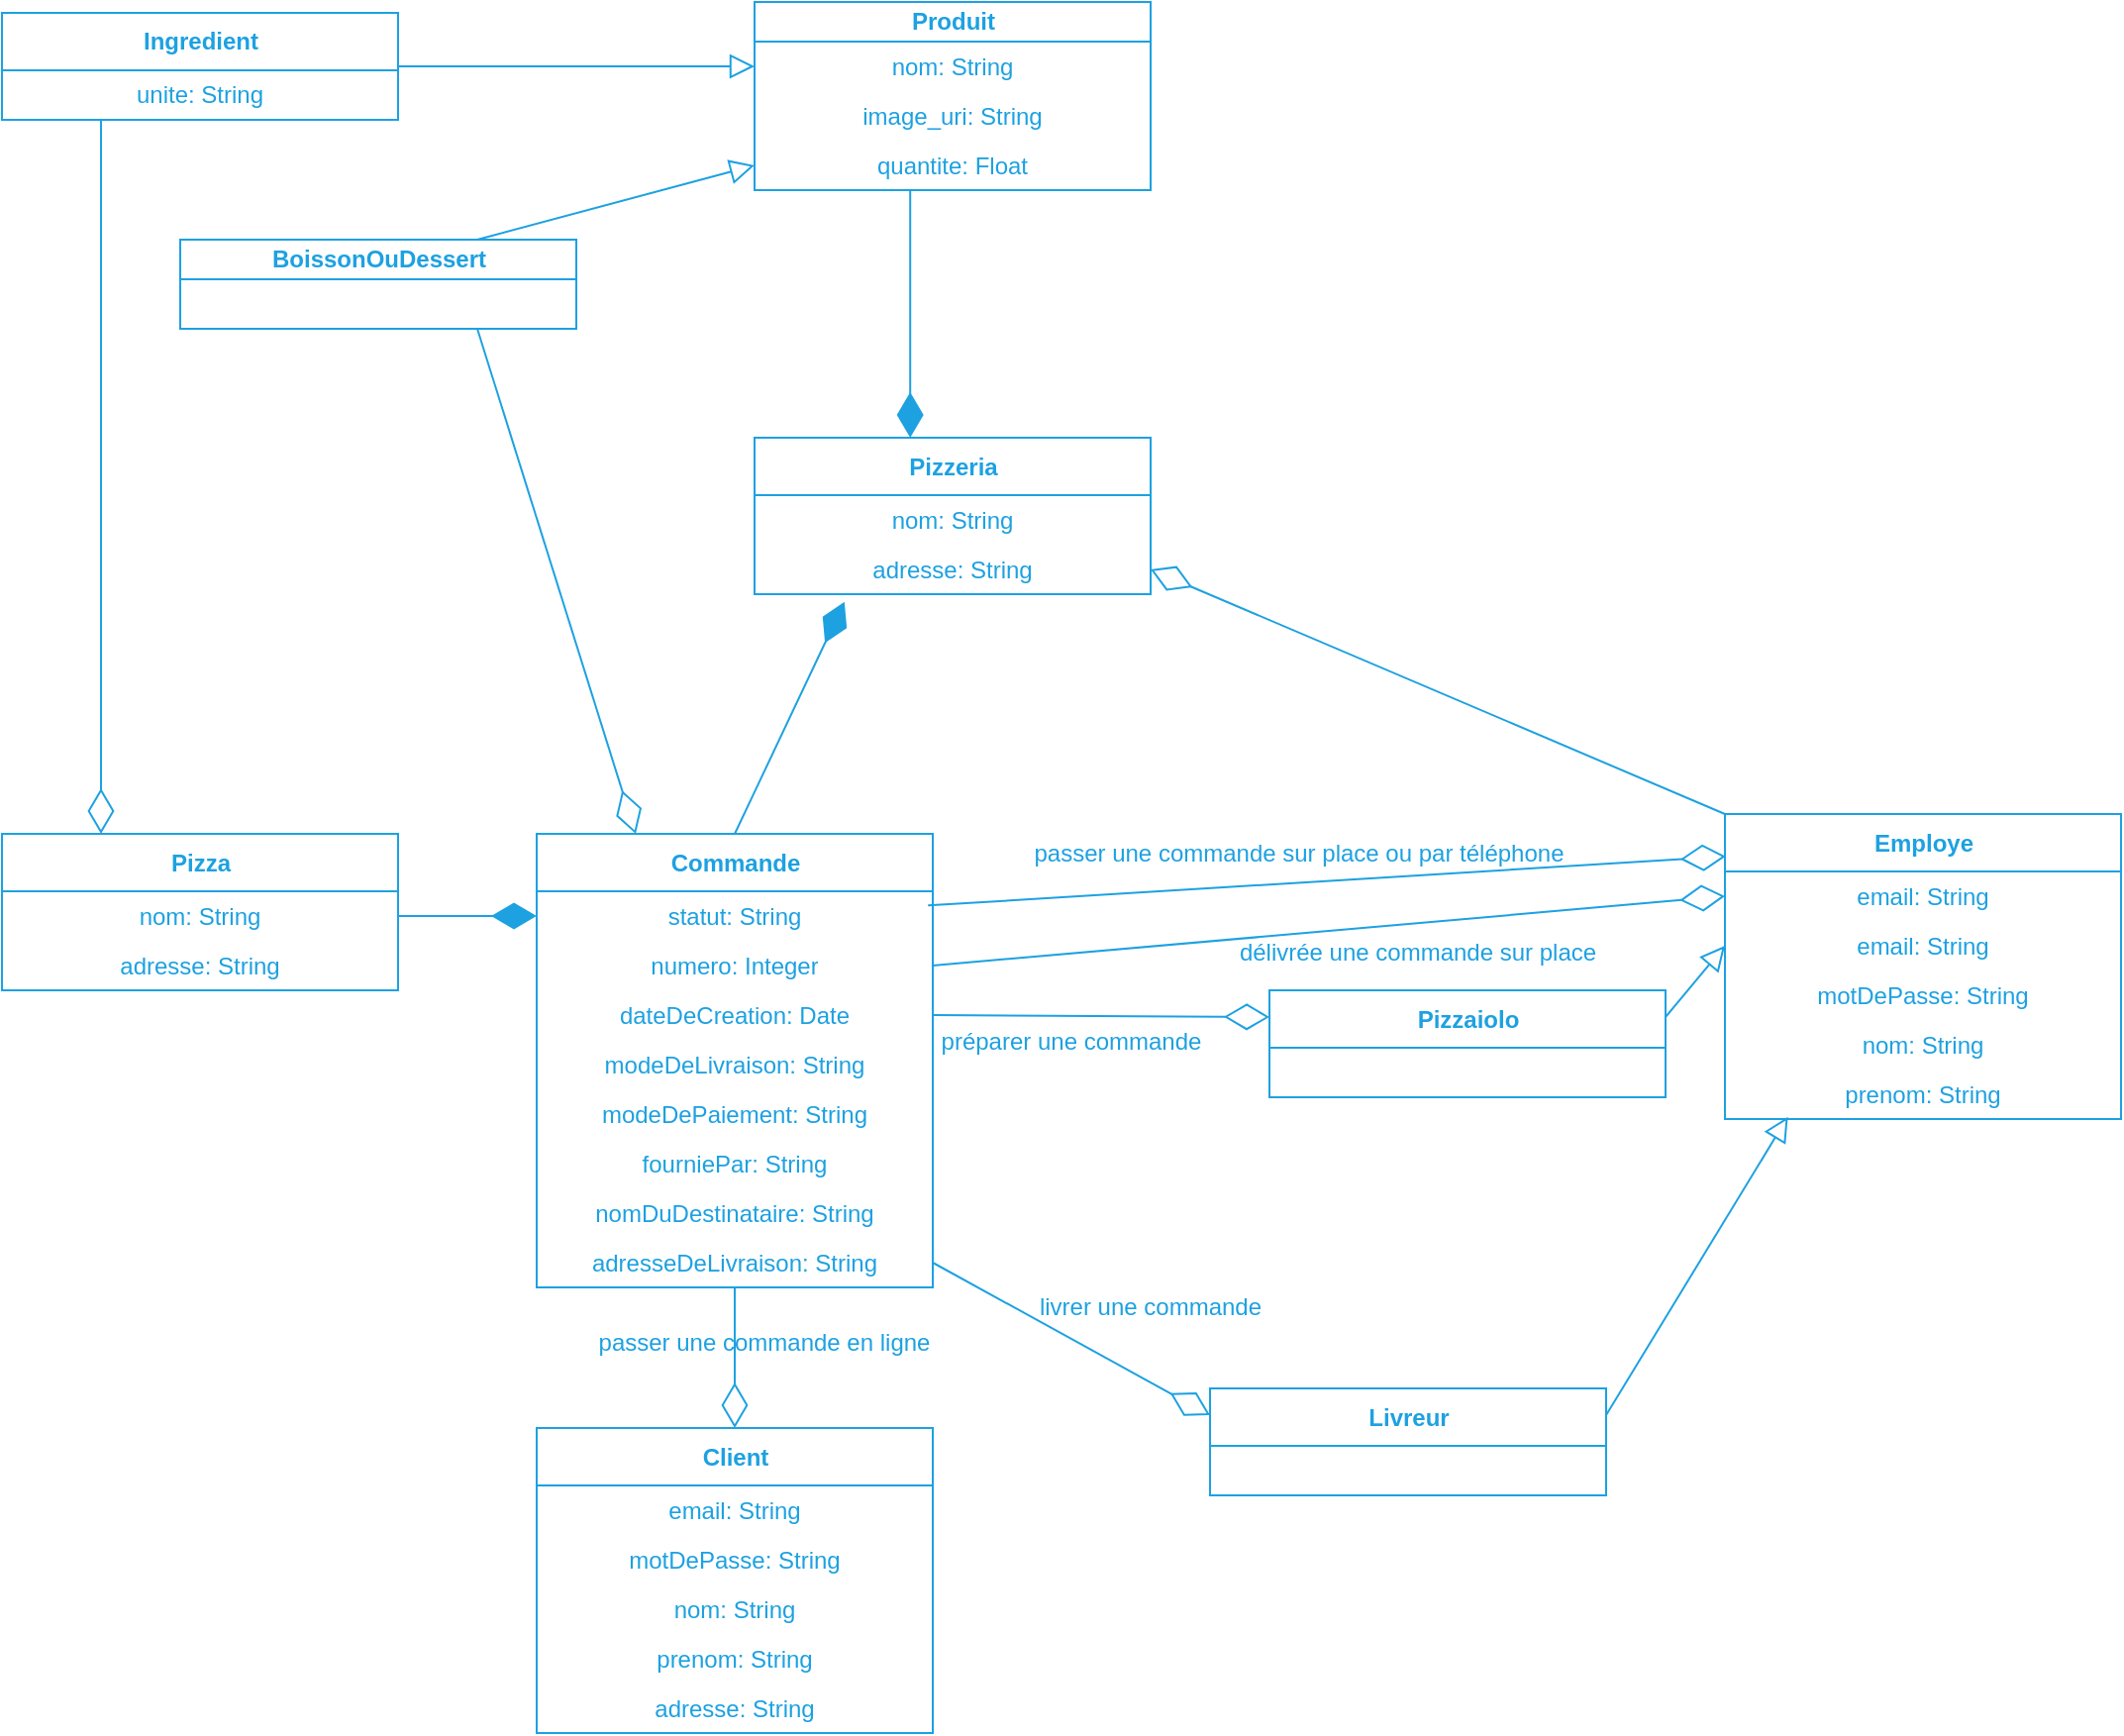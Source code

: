 <mxfile>
    <diagram id="vCWGlg-dAXmwwejnAdPU" name="Page-1">
        <mxGraphModel dx="1956" dy="823" grid="1" gridSize="10" guides="1" tooltips="1" connect="1" arrows="1" fold="1" page="1" pageScale="1" pageWidth="827" pageHeight="1169" math="0" shadow="0">
            <root>
                <mxCell id="0"/>
                <mxCell id="1" parent="0"/>
                <mxCell id="2" value="&lt;font color=&quot;#1da1e1&quot;&gt;Commande&lt;/font&gt;" style="swimlane;fontStyle=1;align=center;verticalAlign=middle;childLayout=stackLayout;horizontal=1;startSize=29;horizontalStack=0;resizeParent=1;resizeParentMax=0;resizeLast=0;collapsible=0;marginBottom=0;html=1;fillColor=none;strokeColor=#1DA1E1;" parent="1" vertex="1">
                    <mxGeometry x="-230" y="480" width="200" height="229" as="geometry"/>
                </mxCell>
                <mxCell id="3" value="&lt;font color=&quot;#1da1e1&quot;&gt;statut: String&lt;/font&gt;" style="text;html=1;strokeColor=none;fillColor=none;align=center;verticalAlign=middle;spacingLeft=4;spacingRight=4;overflow=hidden;rotatable=0;points=[[0,0.5],[1,0.5]];portConstraint=eastwest;" parent="2" vertex="1">
                    <mxGeometry y="29" width="200" height="25" as="geometry"/>
                </mxCell>
                <mxCell id="7" value="&lt;font color=&quot;#1da1e1&quot;&gt;numero: Integer&lt;/font&gt;" style="text;html=1;strokeColor=none;fillColor=none;align=center;verticalAlign=middle;spacingLeft=4;spacingRight=4;overflow=hidden;rotatable=0;points=[[0,0.5],[1,0.5]];portConstraint=eastwest;" parent="2" vertex="1">
                    <mxGeometry y="54" width="200" height="25" as="geometry"/>
                </mxCell>
                <mxCell id="15" value="&lt;font color=&quot;#1da1e1&quot;&gt;dateDeCreation: Date&lt;/font&gt;" style="text;html=1;strokeColor=none;fillColor=none;align=center;verticalAlign=middle;spacingLeft=4;spacingRight=4;overflow=hidden;rotatable=0;points=[[0,0.5],[1,0.5]];portConstraint=eastwest;" parent="2" vertex="1">
                    <mxGeometry y="79" width="200" height="25" as="geometry"/>
                </mxCell>
                <mxCell id="34" value="&lt;font color=&quot;#1da1e1&quot;&gt;modeDeLivraison: String&lt;/font&gt;" style="text;html=1;strokeColor=none;fillColor=none;align=center;verticalAlign=middle;spacingLeft=4;spacingRight=4;overflow=hidden;rotatable=0;points=[[0,0.5],[1,0.5]];portConstraint=eastwest;" parent="2" vertex="1">
                    <mxGeometry y="104" width="200" height="25" as="geometry"/>
                </mxCell>
                <mxCell id="183" value="&lt;font color=&quot;#1da1e1&quot;&gt;modeDePaiement: String&lt;/font&gt;" style="text;html=1;strokeColor=none;fillColor=none;align=center;verticalAlign=middle;spacingLeft=4;spacingRight=4;overflow=hidden;rotatable=0;points=[[0,0.5],[1,0.5]];portConstraint=eastwest;" vertex="1" parent="2">
                    <mxGeometry y="129" width="200" height="25" as="geometry"/>
                </mxCell>
                <mxCell id="181" value="&lt;font color=&quot;#1da1e1&quot;&gt;fourniePar: String&lt;/font&gt;" style="text;html=1;strokeColor=none;fillColor=none;align=center;verticalAlign=middle;spacingLeft=4;spacingRight=4;overflow=hidden;rotatable=0;points=[[0,0.5],[1,0.5]];portConstraint=eastwest;" vertex="1" parent="2">
                    <mxGeometry y="154" width="200" height="25" as="geometry"/>
                </mxCell>
                <mxCell id="182" value="&lt;font color=&quot;#1da1e1&quot;&gt;nomDuDestinataire: String&lt;/font&gt;" style="text;html=1;strokeColor=none;fillColor=none;align=center;verticalAlign=middle;spacingLeft=4;spacingRight=4;overflow=hidden;rotatable=0;points=[[0,0.5],[1,0.5]];portConstraint=eastwest;" vertex="1" parent="2">
                    <mxGeometry y="179" width="200" height="25" as="geometry"/>
                </mxCell>
                <mxCell id="35" value="&lt;font color=&quot;#1da1e1&quot;&gt;adresseDeLivraison: String&lt;/font&gt;" style="text;html=1;strokeColor=none;fillColor=none;align=center;verticalAlign=middle;spacingLeft=4;spacingRight=4;overflow=hidden;rotatable=0;points=[[0,0.5],[1,0.5]];portConstraint=eastwest;" parent="2" vertex="1">
                    <mxGeometry y="204" width="200" height="25" as="geometry"/>
                </mxCell>
                <mxCell id="10" value="&lt;font color=&quot;#1da1e1&quot;&gt;Client&lt;/font&gt;" style="swimlane;fontStyle=1;align=center;verticalAlign=middle;childLayout=stackLayout;horizontal=1;startSize=29;horizontalStack=0;resizeParent=1;resizeParentMax=0;resizeLast=0;collapsible=0;marginBottom=0;html=1;fillColor=none;strokeColor=#1DA1E1;" parent="1" vertex="1">
                    <mxGeometry x="-230" y="780" width="200" height="154" as="geometry"/>
                </mxCell>
                <mxCell id="11" value="&lt;font color=&quot;#1da1e1&quot;&gt;email: String&lt;/font&gt;" style="text;html=1;strokeColor=none;fillColor=none;align=center;verticalAlign=middle;spacingLeft=4;spacingRight=4;overflow=hidden;rotatable=0;points=[[0,0.5],[1,0.5]];portConstraint=eastwest;" parent="10" vertex="1">
                    <mxGeometry y="29" width="200" height="25" as="geometry"/>
                </mxCell>
                <mxCell id="41" value="&lt;font color=&quot;#1da1e1&quot;&gt;motDePasse: String&lt;/font&gt;" style="text;html=1;strokeColor=none;fillColor=none;align=center;verticalAlign=middle;spacingLeft=4;spacingRight=4;overflow=hidden;rotatable=0;points=[[0,0.5],[1,0.5]];portConstraint=eastwest;" parent="10" vertex="1">
                    <mxGeometry y="54" width="200" height="25" as="geometry"/>
                </mxCell>
                <mxCell id="12" value="&lt;font color=&quot;#1da1e1&quot;&gt;nom: String&lt;/font&gt;" style="text;html=1;strokeColor=none;fillColor=none;align=center;verticalAlign=middle;spacingLeft=4;spacingRight=4;overflow=hidden;rotatable=0;points=[[0,0.5],[1,0.5]];portConstraint=eastwest;" parent="10" vertex="1">
                    <mxGeometry y="79" width="200" height="25" as="geometry"/>
                </mxCell>
                <mxCell id="13" value="&lt;font color=&quot;#1da1e1&quot;&gt;prenom: String&lt;/font&gt;" style="text;html=1;strokeColor=none;fillColor=none;align=center;verticalAlign=middle;spacingLeft=4;spacingRight=4;overflow=hidden;rotatable=0;points=[[0,0.5],[1,0.5]];portConstraint=eastwest;" parent="10" vertex="1">
                    <mxGeometry y="104" width="200" height="25" as="geometry"/>
                </mxCell>
                <mxCell id="14" value="&lt;font color=&quot;#1da1e1&quot;&gt;adresse: String&lt;/font&gt;" style="text;html=1;strokeColor=none;fillColor=none;align=center;verticalAlign=middle;spacingLeft=4;spacingRight=4;overflow=hidden;rotatable=0;points=[[0,0.5],[1,0.5]];portConstraint=eastwest;" parent="10" vertex="1">
                    <mxGeometry y="129" width="200" height="25" as="geometry"/>
                </mxCell>
                <mxCell id="26" value="&lt;font color=&quot;#1da1e1&quot;&gt;Employe&lt;/font&gt;" style="swimlane;fontStyle=1;align=center;verticalAlign=middle;childLayout=stackLayout;horizontal=1;startSize=29;horizontalStack=0;resizeParent=1;resizeParentMax=0;resizeLast=0;collapsible=0;marginBottom=0;html=1;fillColor=none;strokeColor=#1DA1E1;" parent="1" vertex="1">
                    <mxGeometry x="370" y="470" width="200" height="154" as="geometry"/>
                </mxCell>
                <mxCell id="171" value="&lt;font color=&quot;#1da1e1&quot;&gt;email: String&lt;/font&gt;" style="text;html=1;strokeColor=none;fillColor=none;align=center;verticalAlign=middle;spacingLeft=4;spacingRight=4;overflow=hidden;rotatable=0;points=[[0,0.5],[1,0.5]];portConstraint=eastwest;" vertex="1" parent="26">
                    <mxGeometry y="29" width="200" height="25" as="geometry"/>
                </mxCell>
                <mxCell id="27" value="&lt;font color=&quot;#1da1e1&quot;&gt;email: String&lt;/font&gt;" style="text;html=1;strokeColor=none;fillColor=none;align=center;verticalAlign=middle;spacingLeft=4;spacingRight=4;overflow=hidden;rotatable=0;points=[[0,0.5],[1,0.5]];portConstraint=eastwest;" parent="26" vertex="1">
                    <mxGeometry y="54" width="200" height="25" as="geometry"/>
                </mxCell>
                <mxCell id="42" value="&lt;font color=&quot;#1da1e1&quot;&gt;motDePasse: String&lt;/font&gt;" style="text;html=1;strokeColor=none;fillColor=none;align=center;verticalAlign=middle;spacingLeft=4;spacingRight=4;overflow=hidden;rotatable=0;points=[[0,0.5],[1,0.5]];portConstraint=eastwest;" parent="26" vertex="1">
                    <mxGeometry y="79" width="200" height="25" as="geometry"/>
                </mxCell>
                <mxCell id="28" value="&lt;font color=&quot;#1da1e1&quot;&gt;nom: String&lt;/font&gt;" style="text;html=1;strokeColor=none;fillColor=none;align=center;verticalAlign=middle;spacingLeft=4;spacingRight=4;overflow=hidden;rotatable=0;points=[[0,0.5],[1,0.5]];portConstraint=eastwest;" parent="26" vertex="1">
                    <mxGeometry y="104" width="200" height="25" as="geometry"/>
                </mxCell>
                <mxCell id="29" value="&lt;font color=&quot;#1da1e1&quot;&gt;prenom: String&lt;/font&gt;" style="text;html=1;strokeColor=none;fillColor=none;align=center;verticalAlign=middle;spacingLeft=4;spacingRight=4;overflow=hidden;rotatable=0;points=[[0,0.5],[1,0.5]];portConstraint=eastwest;" parent="26" vertex="1">
                    <mxGeometry y="129" width="200" height="25" as="geometry"/>
                </mxCell>
                <mxCell id="147" style="edgeStyle=none;rounded=0;orthogonalLoop=1;jettySize=auto;html=1;exitX=0.393;exitY=0;exitDx=0;exitDy=0;startArrow=diamondThin;startFill=1;startSize=20;endArrow=none;endFill=0;endSize=20;strokeColor=#1DA1E1;strokeWidth=1;entryX=0.393;entryY=1.01;entryDx=0;entryDy=0;entryPerimeter=0;exitPerimeter=0;" edge="1" parent="1" source="82" target="157">
                    <mxGeometry relative="1" as="geometry">
                        <mxPoint x="-20" y="209" as="targetPoint"/>
                    </mxGeometry>
                </mxCell>
                <mxCell id="82" value="&lt;font color=&quot;#1da1e1&quot;&gt;Pizzeria&lt;/font&gt;" style="swimlane;fontStyle=1;align=center;verticalAlign=middle;childLayout=stackLayout;horizontal=1;startSize=29;horizontalStack=0;resizeParent=1;resizeParentMax=0;resizeLast=0;collapsible=0;marginBottom=0;html=1;fillColor=none;strokeColor=#1DA1E1;" parent="1" vertex="1">
                    <mxGeometry x="-120" y="280" width="200" height="79" as="geometry"/>
                </mxCell>
                <mxCell id="83" value="&lt;font color=&quot;#1da1e1&quot;&gt;nom: String&lt;/font&gt;" style="text;html=1;strokeColor=none;fillColor=none;align=center;verticalAlign=middle;spacingLeft=4;spacingRight=4;overflow=hidden;rotatable=0;points=[[0,0.5],[1,0.5]];portConstraint=eastwest;" parent="82" vertex="1">
                    <mxGeometry y="29" width="200" height="25" as="geometry"/>
                </mxCell>
                <mxCell id="107" value="&lt;font color=&quot;#1da1e1&quot;&gt;adresse: String&lt;/font&gt;" style="text;html=1;strokeColor=none;fillColor=none;align=center;verticalAlign=middle;spacingLeft=4;spacingRight=4;overflow=hidden;rotatable=0;points=[[0,0.5],[1,0.5]];portConstraint=eastwest;" parent="82" vertex="1">
                    <mxGeometry y="54" width="200" height="25" as="geometry"/>
                </mxCell>
                <mxCell id="158" style="edgeStyle=none;rounded=0;orthogonalLoop=1;jettySize=auto;html=1;exitX=0.75;exitY=0;exitDx=0;exitDy=0;entryX=0;entryY=0.5;entryDx=0;entryDy=0;endArrow=block;endFill=0;endSize=10;strokeColor=#1DA1E1;" edge="1" parent="1" source="102" target="157">
                    <mxGeometry relative="1" as="geometry"/>
                </mxCell>
                <mxCell id="170" style="edgeStyle=none;rounded=0;orthogonalLoop=1;jettySize=auto;html=1;exitX=0.75;exitY=1;exitDx=0;exitDy=0;entryX=0.25;entryY=0;entryDx=0;entryDy=0;startArrow=none;startFill=0;startSize=20;endArrow=diamondThin;endFill=0;endSize=20;strokeColor=#1DA1E1;strokeWidth=1;" edge="1" parent="1" source="102" target="2">
                    <mxGeometry relative="1" as="geometry"/>
                </mxCell>
                <mxCell id="102" value="&lt;font color=&quot;#1da1e1&quot;&gt;BoissonOuDessert&lt;/font&gt;" style="swimlane;fontStyle=1;align=center;verticalAlign=middle;childLayout=stackLayout;horizontal=1;startSize=20;horizontalStack=0;resizeParent=1;resizeParentMax=0;resizeLast=0;collapsible=0;marginBottom=0;html=1;fillColor=none;strokeColor=#1DA1E1;" parent="1" vertex="1">
                    <mxGeometry x="-410" y="180" width="200" height="45" as="geometry"/>
                </mxCell>
                <mxCell id="137" style="rounded=0;orthogonalLoop=1;jettySize=auto;html=1;exitX=1;exitY=0.25;exitDx=0;exitDy=0;entryX=0;entryY=0.5;entryDx=0;entryDy=0;endArrow=block;endFill=0;strokeColor=#1DA1E1;endSize=10;" edge="1" parent="1" source="131" target="27">
                    <mxGeometry relative="1" as="geometry"/>
                </mxCell>
                <mxCell id="175" style="edgeStyle=none;rounded=0;orthogonalLoop=1;jettySize=auto;html=1;exitX=0;exitY=0.25;exitDx=0;exitDy=0;entryX=1;entryY=0.5;entryDx=0;entryDy=0;startArrow=diamondThin;startFill=0;startSize=20;endArrow=none;endFill=0;endSize=20;strokeColor=#1DA1E1;strokeWidth=1;" edge="1" parent="1" source="131" target="15">
                    <mxGeometry relative="1" as="geometry"/>
                </mxCell>
                <mxCell id="131" value="&lt;font color=&quot;#1da1e1&quot;&gt;Pizzaiolo&lt;/font&gt;" style="swimlane;fontStyle=1;align=center;verticalAlign=middle;childLayout=stackLayout;horizontal=1;startSize=29;horizontalStack=0;resizeParent=1;resizeParentMax=0;resizeLast=0;collapsible=0;marginBottom=0;html=1;fillColor=none;strokeColor=#1DA1E1;" vertex="1" parent="1">
                    <mxGeometry x="140" y="559" width="200" height="54" as="geometry"/>
                </mxCell>
                <mxCell id="145" style="edgeStyle=none;rounded=0;orthogonalLoop=1;jettySize=auto;html=1;exitX=1;exitY=0.25;exitDx=0;exitDy=0;endArrow=block;endFill=0;strokeColor=#1DA1E1;endSize=10;entryX=0.159;entryY=0.953;entryDx=0;entryDy=0;entryPerimeter=0;" edge="1" parent="1" source="143" target="29">
                    <mxGeometry relative="1" as="geometry"/>
                </mxCell>
                <mxCell id="176" style="edgeStyle=none;rounded=0;orthogonalLoop=1;jettySize=auto;html=1;exitX=0;exitY=0.25;exitDx=0;exitDy=0;entryX=1;entryY=0.5;entryDx=0;entryDy=0;startArrow=diamondThin;startFill=0;startSize=20;endArrow=none;endFill=0;endSize=20;strokeColor=#1DA1E1;strokeWidth=1;" edge="1" parent="1" source="143" target="35">
                    <mxGeometry relative="1" as="geometry"/>
                </mxCell>
                <mxCell id="143" value="&lt;font color=&quot;#1da1e1&quot;&gt;Livreur&lt;/font&gt;" style="swimlane;fontStyle=1;align=center;verticalAlign=middle;childLayout=stackLayout;horizontal=1;startSize=29;horizontalStack=0;resizeParent=1;resizeParentMax=0;resizeLast=0;collapsible=0;marginBottom=0;html=1;fillColor=none;strokeColor=#1DA1E1;" vertex="1" parent="1">
                    <mxGeometry x="110" y="760" width="200" height="54" as="geometry"/>
                </mxCell>
                <mxCell id="146" style="edgeStyle=none;rounded=0;orthogonalLoop=1;jettySize=auto;html=1;exitX=1;exitY=0.5;exitDx=0;exitDy=0;entryX=0;entryY=0;entryDx=0;entryDy=0;endArrow=none;endFill=0;strokeColor=#1DA1E1;startSize=20;strokeWidth=1;endSize=16;startArrow=diamondThin;startFill=0;" edge="1" parent="1" source="107" target="26">
                    <mxGeometry relative="1" as="geometry"/>
                </mxCell>
                <mxCell id="159" style="edgeStyle=none;rounded=0;orthogonalLoop=1;jettySize=auto;html=1;exitX=1;exitY=0.5;exitDx=0;exitDy=0;entryX=0;entryY=0.5;entryDx=0;entryDy=0;endArrow=block;endFill=0;endSize=10;strokeColor=#1DA1E1;" edge="1" parent="1" source="149" target="155">
                    <mxGeometry relative="1" as="geometry"/>
                </mxCell>
                <mxCell id="149" value="&lt;font color=&quot;#1da1e1&quot;&gt;Ingredient&lt;/font&gt;" style="swimlane;fontStyle=1;align=center;verticalAlign=middle;childLayout=stackLayout;horizontal=1;startSize=29;horizontalStack=0;resizeParent=1;resizeParentMax=0;resizeLast=0;collapsible=0;marginBottom=0;html=1;fillColor=none;strokeColor=#1DA1E1;" vertex="1" parent="1">
                    <mxGeometry x="-500" y="65.5" width="200" height="54" as="geometry"/>
                </mxCell>
                <mxCell id="152" value="&lt;font color=&quot;#1da1e1&quot;&gt;unite: String&lt;/font&gt;" style="text;html=1;strokeColor=none;fillColor=none;align=center;verticalAlign=middle;spacingLeft=4;spacingRight=4;overflow=hidden;rotatable=0;points=[[0,0.5],[1,0.5]];portConstraint=eastwest;" vertex="1" parent="149">
                    <mxGeometry y="29" width="200" height="25" as="geometry"/>
                </mxCell>
                <mxCell id="154" value="&lt;font color=&quot;#1da1e1&quot;&gt;Produit&lt;/font&gt;" style="swimlane;fontStyle=1;align=center;verticalAlign=middle;childLayout=stackLayout;horizontal=1;startSize=20;horizontalStack=0;resizeParent=1;resizeParentMax=0;resizeLast=0;collapsible=0;marginBottom=0;html=1;fillColor=none;strokeColor=#1DA1E1;" vertex="1" parent="1">
                    <mxGeometry x="-120" y="60" width="200" height="95" as="geometry"/>
                </mxCell>
                <mxCell id="155" value="&lt;font color=&quot;#1da1e1&quot;&gt;nom: String&lt;/font&gt;" style="text;html=1;strokeColor=none;fillColor=none;align=center;verticalAlign=middle;spacingLeft=4;spacingRight=4;overflow=hidden;rotatable=0;points=[[0,0.5],[1,0.5]];portConstraint=eastwest;" vertex="1" parent="154">
                    <mxGeometry y="20" width="200" height="25" as="geometry"/>
                </mxCell>
                <mxCell id="156" value="&lt;font color=&quot;#1da1e1&quot;&gt;image_uri: String&lt;/font&gt;" style="text;html=1;strokeColor=none;fillColor=none;align=center;verticalAlign=middle;spacingLeft=4;spacingRight=4;overflow=hidden;rotatable=0;points=[[0,0.5],[1,0.5]];portConstraint=eastwest;" vertex="1" parent="154">
                    <mxGeometry y="45" width="200" height="25" as="geometry"/>
                </mxCell>
                <mxCell id="157" value="&lt;font color=&quot;#1da1e1&quot;&gt;quantite: Float&lt;/font&gt;" style="text;html=1;strokeColor=none;fillColor=none;align=center;verticalAlign=middle;spacingLeft=4;spacingRight=4;overflow=hidden;rotatable=0;points=[[0,0.5],[1,0.5]];portConstraint=eastwest;" vertex="1" parent="154">
                    <mxGeometry y="70" width="200" height="25" as="geometry"/>
                </mxCell>
                <mxCell id="160" style="edgeStyle=none;rounded=0;orthogonalLoop=1;jettySize=auto;html=1;exitX=0.227;exitY=1.156;exitDx=0;exitDy=0;entryX=0.5;entryY=0;entryDx=0;entryDy=0;startArrow=diamondThin;startFill=1;startSize=20;endArrow=none;endFill=0;endSize=20;strokeColor=#1DA1E1;strokeWidth=1;exitPerimeter=0;" edge="1" parent="1" source="107" target="2">
                    <mxGeometry relative="1" as="geometry"/>
                </mxCell>
                <mxCell id="161" style="edgeStyle=none;rounded=0;orthogonalLoop=1;jettySize=auto;html=1;exitX=0.5;exitY=0;exitDx=0;exitDy=0;startArrow=diamondThin;startFill=0;startSize=20;endArrow=none;endFill=0;endSize=20;strokeColor=#1DA1E1;strokeWidth=1;" edge="1" parent="1" source="10" target="35">
                    <mxGeometry relative="1" as="geometry"/>
                </mxCell>
                <mxCell id="166" style="edgeStyle=none;rounded=0;orthogonalLoop=1;jettySize=auto;html=1;startArrow=none;startFill=0;startSize=20;endArrow=diamondThin;endFill=0;endSize=20;strokeColor=#1DA1E1;strokeWidth=1;entryX=0.25;entryY=0;entryDx=0;entryDy=0;" edge="1" parent="1" target="162">
                    <mxGeometry relative="1" as="geometry">
                        <mxPoint x="-450" y="120" as="sourcePoint"/>
                        <mxPoint x="-420" y="390" as="targetPoint"/>
                    </mxGeometry>
                </mxCell>
                <mxCell id="162" value="&lt;font color=&quot;#1da1e1&quot;&gt;Pizza&lt;/font&gt;" style="swimlane;fontStyle=1;align=center;verticalAlign=middle;childLayout=stackLayout;horizontal=1;startSize=29;horizontalStack=0;resizeParent=1;resizeParentMax=0;resizeLast=0;collapsible=0;marginBottom=0;html=1;fillColor=none;strokeColor=#1DA1E1;" vertex="1" parent="1">
                    <mxGeometry x="-500" y="480" width="200" height="79" as="geometry"/>
                </mxCell>
                <mxCell id="163" value="&lt;font color=&quot;#1da1e1&quot;&gt;nom: String&lt;/font&gt;" style="text;html=1;strokeColor=none;fillColor=none;align=center;verticalAlign=middle;spacingLeft=4;spacingRight=4;overflow=hidden;rotatable=0;points=[[0,0.5],[1,0.5]];portConstraint=eastwest;" vertex="1" parent="162">
                    <mxGeometry y="29" width="200" height="25" as="geometry"/>
                </mxCell>
                <mxCell id="164" value="&lt;font color=&quot;#1da1e1&quot;&gt;adresse: String&lt;/font&gt;" style="text;html=1;strokeColor=none;fillColor=none;align=center;verticalAlign=middle;spacingLeft=4;spacingRight=4;overflow=hidden;rotatable=0;points=[[0,0.5],[1,0.5]];portConstraint=eastwest;" vertex="1" parent="162">
                    <mxGeometry y="54" width="200" height="25" as="geometry"/>
                </mxCell>
                <mxCell id="165" style="edgeStyle=none;rounded=0;orthogonalLoop=1;jettySize=auto;html=1;exitX=0;exitY=0.5;exitDx=0;exitDy=0;entryX=1;entryY=0.5;entryDx=0;entryDy=0;startArrow=diamondThin;startFill=1;startSize=20;endArrow=none;endFill=0;endSize=20;strokeColor=#1DA1E1;strokeWidth=1;" edge="1" parent="1" source="3" target="163">
                    <mxGeometry relative="1" as="geometry">
                        <mxPoint x="90" y="331.5" as="sourcePoint"/>
                        <mxPoint x="240" y="331.5" as="targetPoint"/>
                    </mxGeometry>
                </mxCell>
                <mxCell id="172" style="edgeStyle=none;rounded=0;orthogonalLoop=1;jettySize=auto;html=1;exitX=0.002;exitY=0.139;exitDx=0;exitDy=0;startArrow=diamondThin;startFill=0;startSize=20;endArrow=none;endFill=0;endSize=20;strokeColor=#1DA1E1;strokeWidth=1;entryX=0.988;entryY=0.158;entryDx=0;entryDy=0;entryPerimeter=0;exitPerimeter=0;" edge="1" parent="1" source="26" target="2">
                    <mxGeometry relative="1" as="geometry"/>
                </mxCell>
                <mxCell id="173" value="&lt;font color=&quot;#1da1e1&quot;&gt;passer une commande sur place ou par téléphone&lt;/font&gt;" style="text;html=1;strokeColor=none;fillColor=none;align=center;verticalAlign=middle;whiteSpace=wrap;rounded=0;" vertex="1" parent="1">
                    <mxGeometry y="480" width="310" height="20" as="geometry"/>
                </mxCell>
                <mxCell id="174" value="&lt;font color=&quot;#1da1e1&quot;&gt;passer une commande en ligne&lt;/font&gt;" style="text;html=1;strokeColor=none;fillColor=none;align=center;verticalAlign=middle;whiteSpace=wrap;rounded=0;" vertex="1" parent="1">
                    <mxGeometry x="-210" y="727" width="190" height="20" as="geometry"/>
                </mxCell>
                <mxCell id="177" value="&lt;font color=&quot;#1da1e1&quot;&gt;préparer une commande&lt;/font&gt;" style="text;html=1;strokeColor=none;fillColor=none;align=center;verticalAlign=middle;whiteSpace=wrap;rounded=0;" vertex="1" parent="1">
                    <mxGeometry x="-40" y="574.5" width="160" height="20" as="geometry"/>
                </mxCell>
                <mxCell id="178" value="&lt;font color=&quot;#1da1e1&quot;&gt;livrer une commande&lt;/font&gt;" style="text;html=1;strokeColor=none;fillColor=none;align=center;verticalAlign=middle;whiteSpace=wrap;rounded=0;" vertex="1" parent="1">
                    <mxGeometry y="709" width="160" height="20" as="geometry"/>
                </mxCell>
                <mxCell id="184" style="edgeStyle=none;rounded=0;orthogonalLoop=1;jettySize=auto;html=1;exitX=0;exitY=0.5;exitDx=0;exitDy=0;startArrow=diamondThin;startFill=0;startSize=20;endArrow=none;endFill=0;endSize=20;strokeColor=#1DA1E1;strokeWidth=1;entryX=1;entryY=0.5;entryDx=0;entryDy=0;" edge="1" parent="1" source="171" target="7">
                    <mxGeometry relative="1" as="geometry">
                        <mxPoint x="380.4" y="501.406" as="sourcePoint"/>
                        <mxPoint x="-22.4" y="526.182" as="targetPoint"/>
                    </mxGeometry>
                </mxCell>
                <mxCell id="186" value="&lt;font color=&quot;#1da1e1&quot;&gt;délivrée une commande sur place&lt;/font&gt;" style="text;html=1;strokeColor=none;fillColor=none;align=center;verticalAlign=middle;whiteSpace=wrap;rounded=0;" vertex="1" parent="1">
                    <mxGeometry x="60" y="530" width="310" height="20" as="geometry"/>
                </mxCell>
            </root>
        </mxGraphModel>
    </diagram>
</mxfile>